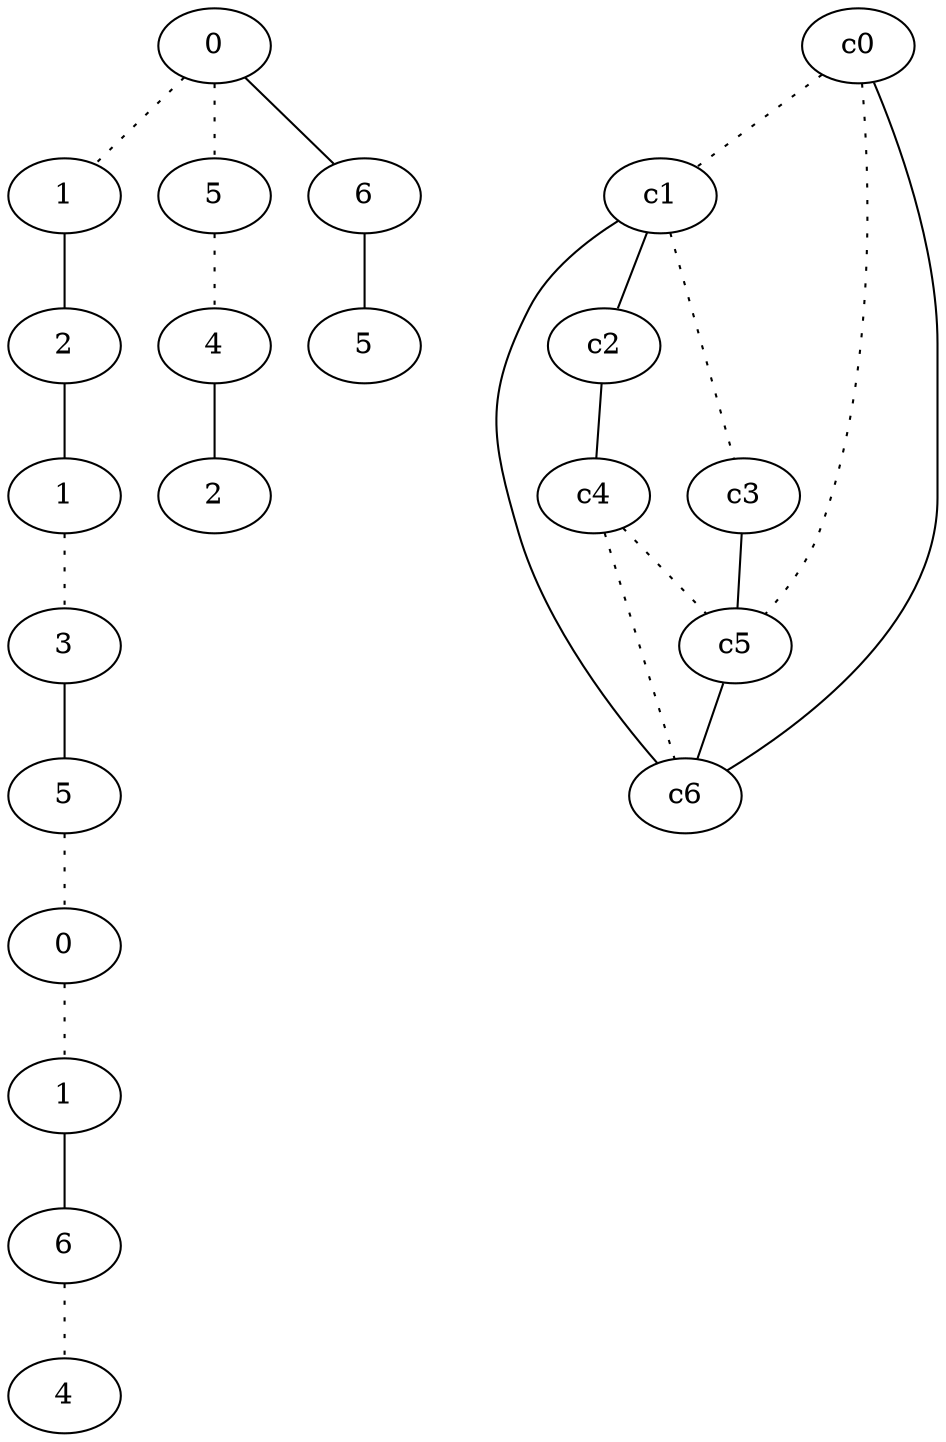 graph {
a0[label=0];
a1[label=1];
a2[label=2];
a3[label=1];
a4[label=3];
a5[label=5];
a6[label=0];
a7[label=1];
a8[label=6];
a9[label=4];
a10[label=5];
a11[label=4];
a12[label=2];
a13[label=6];
a14[label=5];
a0 -- a1 [style=dotted];
a0 -- a10 [style=dotted];
a0 -- a13;
a1 -- a2;
a2 -- a3;
a3 -- a4 [style=dotted];
a4 -- a5;
a5 -- a6 [style=dotted];
a6 -- a7 [style=dotted];
a7 -- a8;
a8 -- a9 [style=dotted];
a10 -- a11 [style=dotted];
a11 -- a12;
a13 -- a14;
c0 -- c1 [style=dotted];
c0 -- c5 [style=dotted];
c0 -- c6;
c1 -- c2;
c1 -- c3 [style=dotted];
c1 -- c6;
c2 -- c4;
c3 -- c5;
c4 -- c5 [style=dotted];
c4 -- c6 [style=dotted];
c5 -- c6;
}
